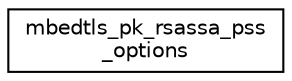 digraph "Graphical Class Hierarchy"
{
 // LATEX_PDF_SIZE
  edge [fontname="Helvetica",fontsize="10",labelfontname="Helvetica",labelfontsize="10"];
  node [fontname="Helvetica",fontsize="10",shape=record];
  rankdir="LR";
  Node0 [label="mbedtls_pk_rsassa_pss\l_options",height=0.2,width=0.4,color="black", fillcolor="white", style="filled",URL="$d7/de6/structmbedtls__pk__rsassa__pss__options.html",tooltip="Options for RSASSA-PSS signature verification. See mbedtls_rsa_rsassa_pss_verify_ext()"];
}
